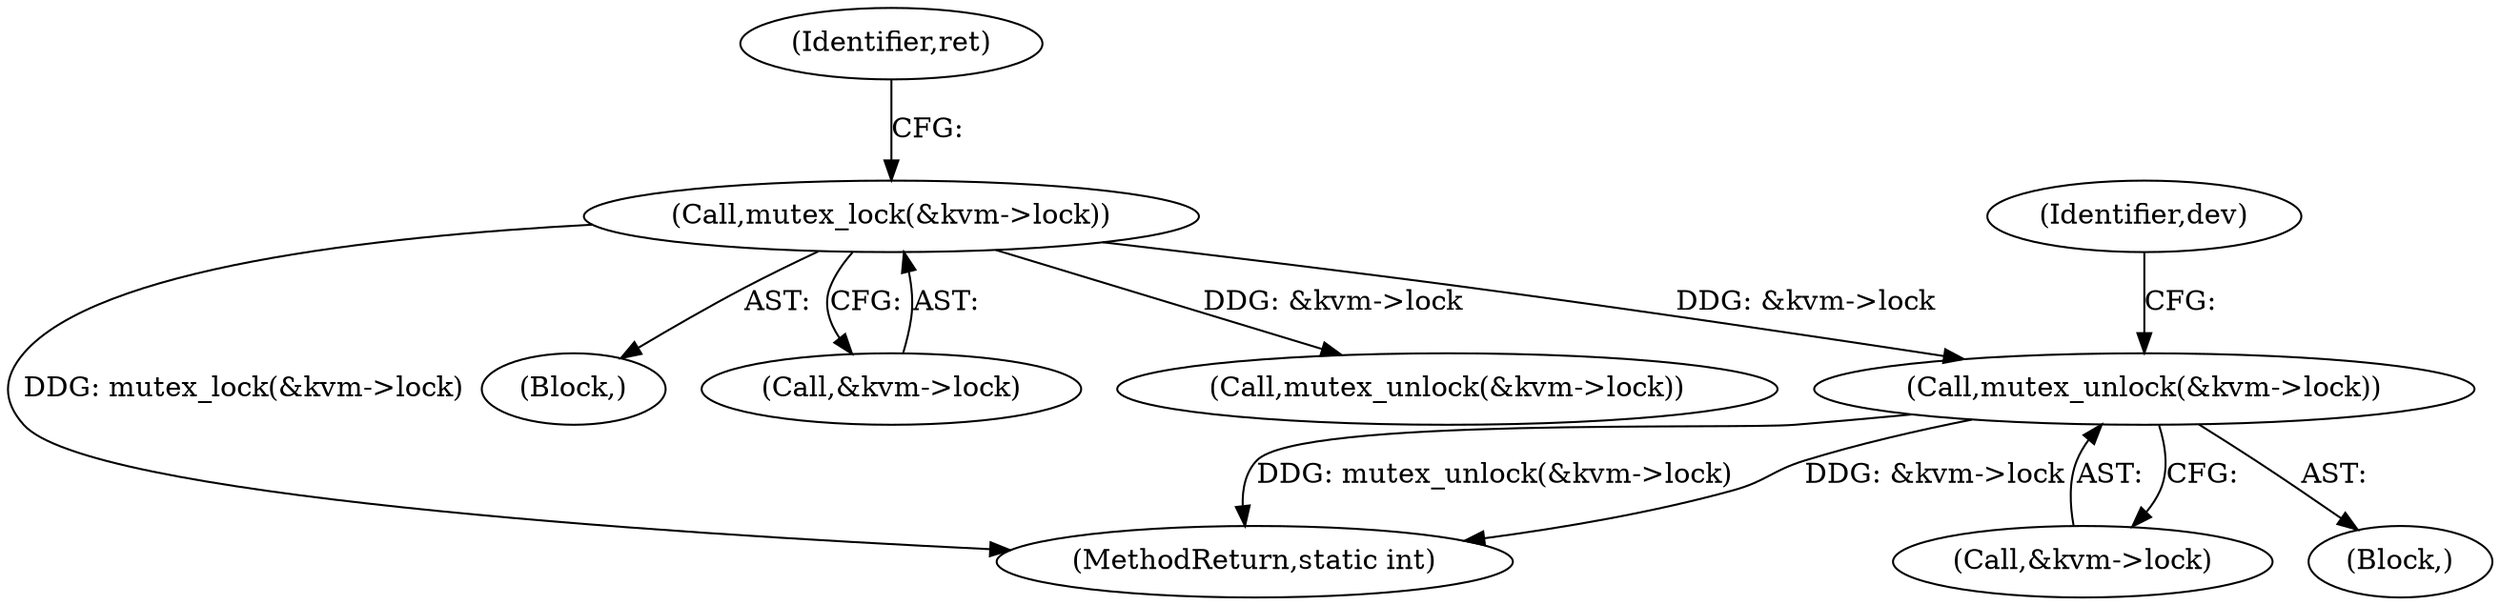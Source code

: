digraph "0_linux_cfa39381173d5f969daf43582c95ad679189cbc9@API" {
"1000186" [label="(Call,mutex_unlock(&kvm->lock))"];
"1000169" [label="(Call,mutex_lock(&kvm->lock))"];
"1000192" [label="(Identifier,dev)"];
"1000187" [label="(Call,&kvm->lock)"];
"1000260" [label="(MethodReturn,static int)"];
"1000103" [label="(Block,)"];
"1000169" [label="(Call,mutex_lock(&kvm->lock))"];
"1000175" [label="(Identifier,ret)"];
"1000186" [label="(Call,mutex_unlock(&kvm->lock))"];
"1000170" [label="(Call,&kvm->lock)"];
"1000185" [label="(Block,)"];
"1000204" [label="(Call,mutex_unlock(&kvm->lock))"];
"1000186" -> "1000185"  [label="AST: "];
"1000186" -> "1000187"  [label="CFG: "];
"1000187" -> "1000186"  [label="AST: "];
"1000192" -> "1000186"  [label="CFG: "];
"1000186" -> "1000260"  [label="DDG: mutex_unlock(&kvm->lock)"];
"1000186" -> "1000260"  [label="DDG: &kvm->lock"];
"1000169" -> "1000186"  [label="DDG: &kvm->lock"];
"1000169" -> "1000103"  [label="AST: "];
"1000169" -> "1000170"  [label="CFG: "];
"1000170" -> "1000169"  [label="AST: "];
"1000175" -> "1000169"  [label="CFG: "];
"1000169" -> "1000260"  [label="DDG: mutex_lock(&kvm->lock)"];
"1000169" -> "1000204"  [label="DDG: &kvm->lock"];
}
